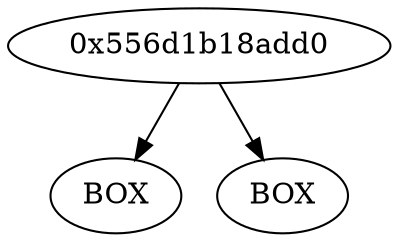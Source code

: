 digraph BVH {
	"0x556d1b18add0" [label="0x556d1b18add0"];
	"0x556d1b18add0" -> "0x556d1b18abd0";
	"0x556d1b18abd0" [label="BOX"];
	"0x556d1b18add0" -> "0x556d1b18acd0";
	"0x556d1b18acd0" [label="BOX"];
}
